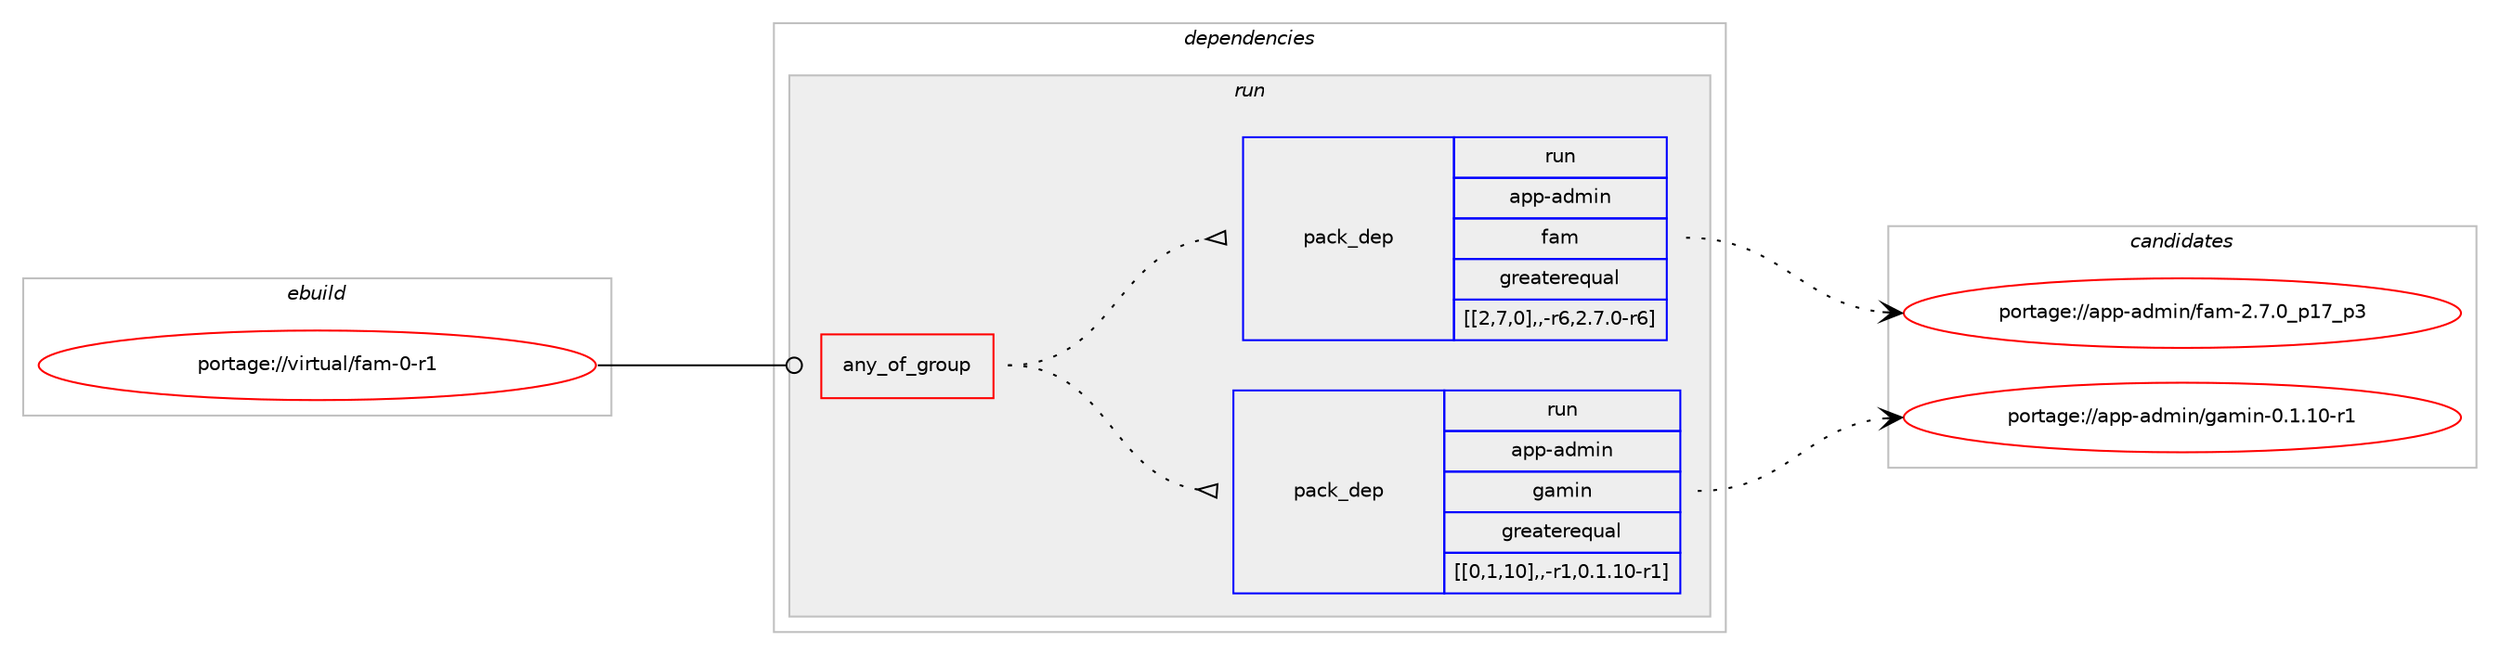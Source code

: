 digraph prolog {

# *************
# Graph options
# *************

newrank=true;
concentrate=true;
compound=true;
graph [rankdir=LR,fontname=Helvetica,fontsize=10,ranksep=1.5];#, ranksep=2.5, nodesep=0.2];
edge  [arrowhead=vee];
node  [fontname=Helvetica,fontsize=10];

# **********
# The ebuild
# **********

subgraph cluster_leftcol {
color=gray;
label=<<i>ebuild</i>>;
id [label="portage://virtual/fam-0-r1", color=red, width=4, href="../virtual/fam-0-r1.svg"];
}

# ****************
# The dependencies
# ****************

subgraph cluster_midcol {
color=gray;
label=<<i>dependencies</i>>;
subgraph cluster_compile {
fillcolor="#eeeeee";
style=filled;
label=<<i>compile</i>>;
}
subgraph cluster_compileandrun {
fillcolor="#eeeeee";
style=filled;
label=<<i>compile and run</i>>;
}
subgraph cluster_run {
fillcolor="#eeeeee";
style=filled;
label=<<i>run</i>>;
subgraph any43 {
dependency12404 [label=<<TABLE BORDER="0" CELLBORDER="1" CELLSPACING="0" CELLPADDING="4"><TR><TD CELLPADDING="10">any_of_group</TD></TR></TABLE>>, shape=none, color=red];subgraph pack8018 {
dependency12405 [label=<<TABLE BORDER="0" CELLBORDER="1" CELLSPACING="0" CELLPADDING="4" WIDTH="220"><TR><TD ROWSPAN="6" CELLPADDING="30">pack_dep</TD></TR><TR><TD WIDTH="110">run</TD></TR><TR><TD>app-admin</TD></TR><TR><TD>gamin</TD></TR><TR><TD>greaterequal</TD></TR><TR><TD>[[0,1,10],,-r1,0.1.10-r1]</TD></TR></TABLE>>, shape=none, color=blue];
}
dependency12404:e -> dependency12405:w [weight=20,style="dotted",arrowhead="oinv"];
subgraph pack8019 {
dependency12406 [label=<<TABLE BORDER="0" CELLBORDER="1" CELLSPACING="0" CELLPADDING="4" WIDTH="220"><TR><TD ROWSPAN="6" CELLPADDING="30">pack_dep</TD></TR><TR><TD WIDTH="110">run</TD></TR><TR><TD>app-admin</TD></TR><TR><TD>fam</TD></TR><TR><TD>greaterequal</TD></TR><TR><TD>[[2,7,0],,-r6,2.7.0-r6]</TD></TR></TABLE>>, shape=none, color=blue];
}
dependency12404:e -> dependency12406:w [weight=20,style="dotted",arrowhead="oinv"];
}
id:e -> dependency12404:w [weight=20,style="solid",arrowhead="odot"];
}
}

# **************
# The candidates
# **************

subgraph cluster_choices {
rank=same;
color=gray;
label=<<i>candidates</i>>;

subgraph choice8018 {
color=black;
nodesep=1;
choice9711211245971001091051104710397109105110454846494649484511449 [label="portage://app-admin/gamin-0.1.10-r1", color=red, width=4,href="../app-admin/gamin-0.1.10-r1.svg"];
dependency12405:e -> choice9711211245971001091051104710397109105110454846494649484511449:w [style=dotted,weight="100"];
}
subgraph choice8019 {
color=black;
nodesep=1;
choice97112112459710010910511047102971094550465546489511249559511251 [label="portage://app-admin/fam-2.7.0_p17_p3", color=red, width=4,href="../app-admin/fam-2.7.0_p17_p3.svg"];
dependency12406:e -> choice97112112459710010910511047102971094550465546489511249559511251:w [style=dotted,weight="100"];
}
}

}
